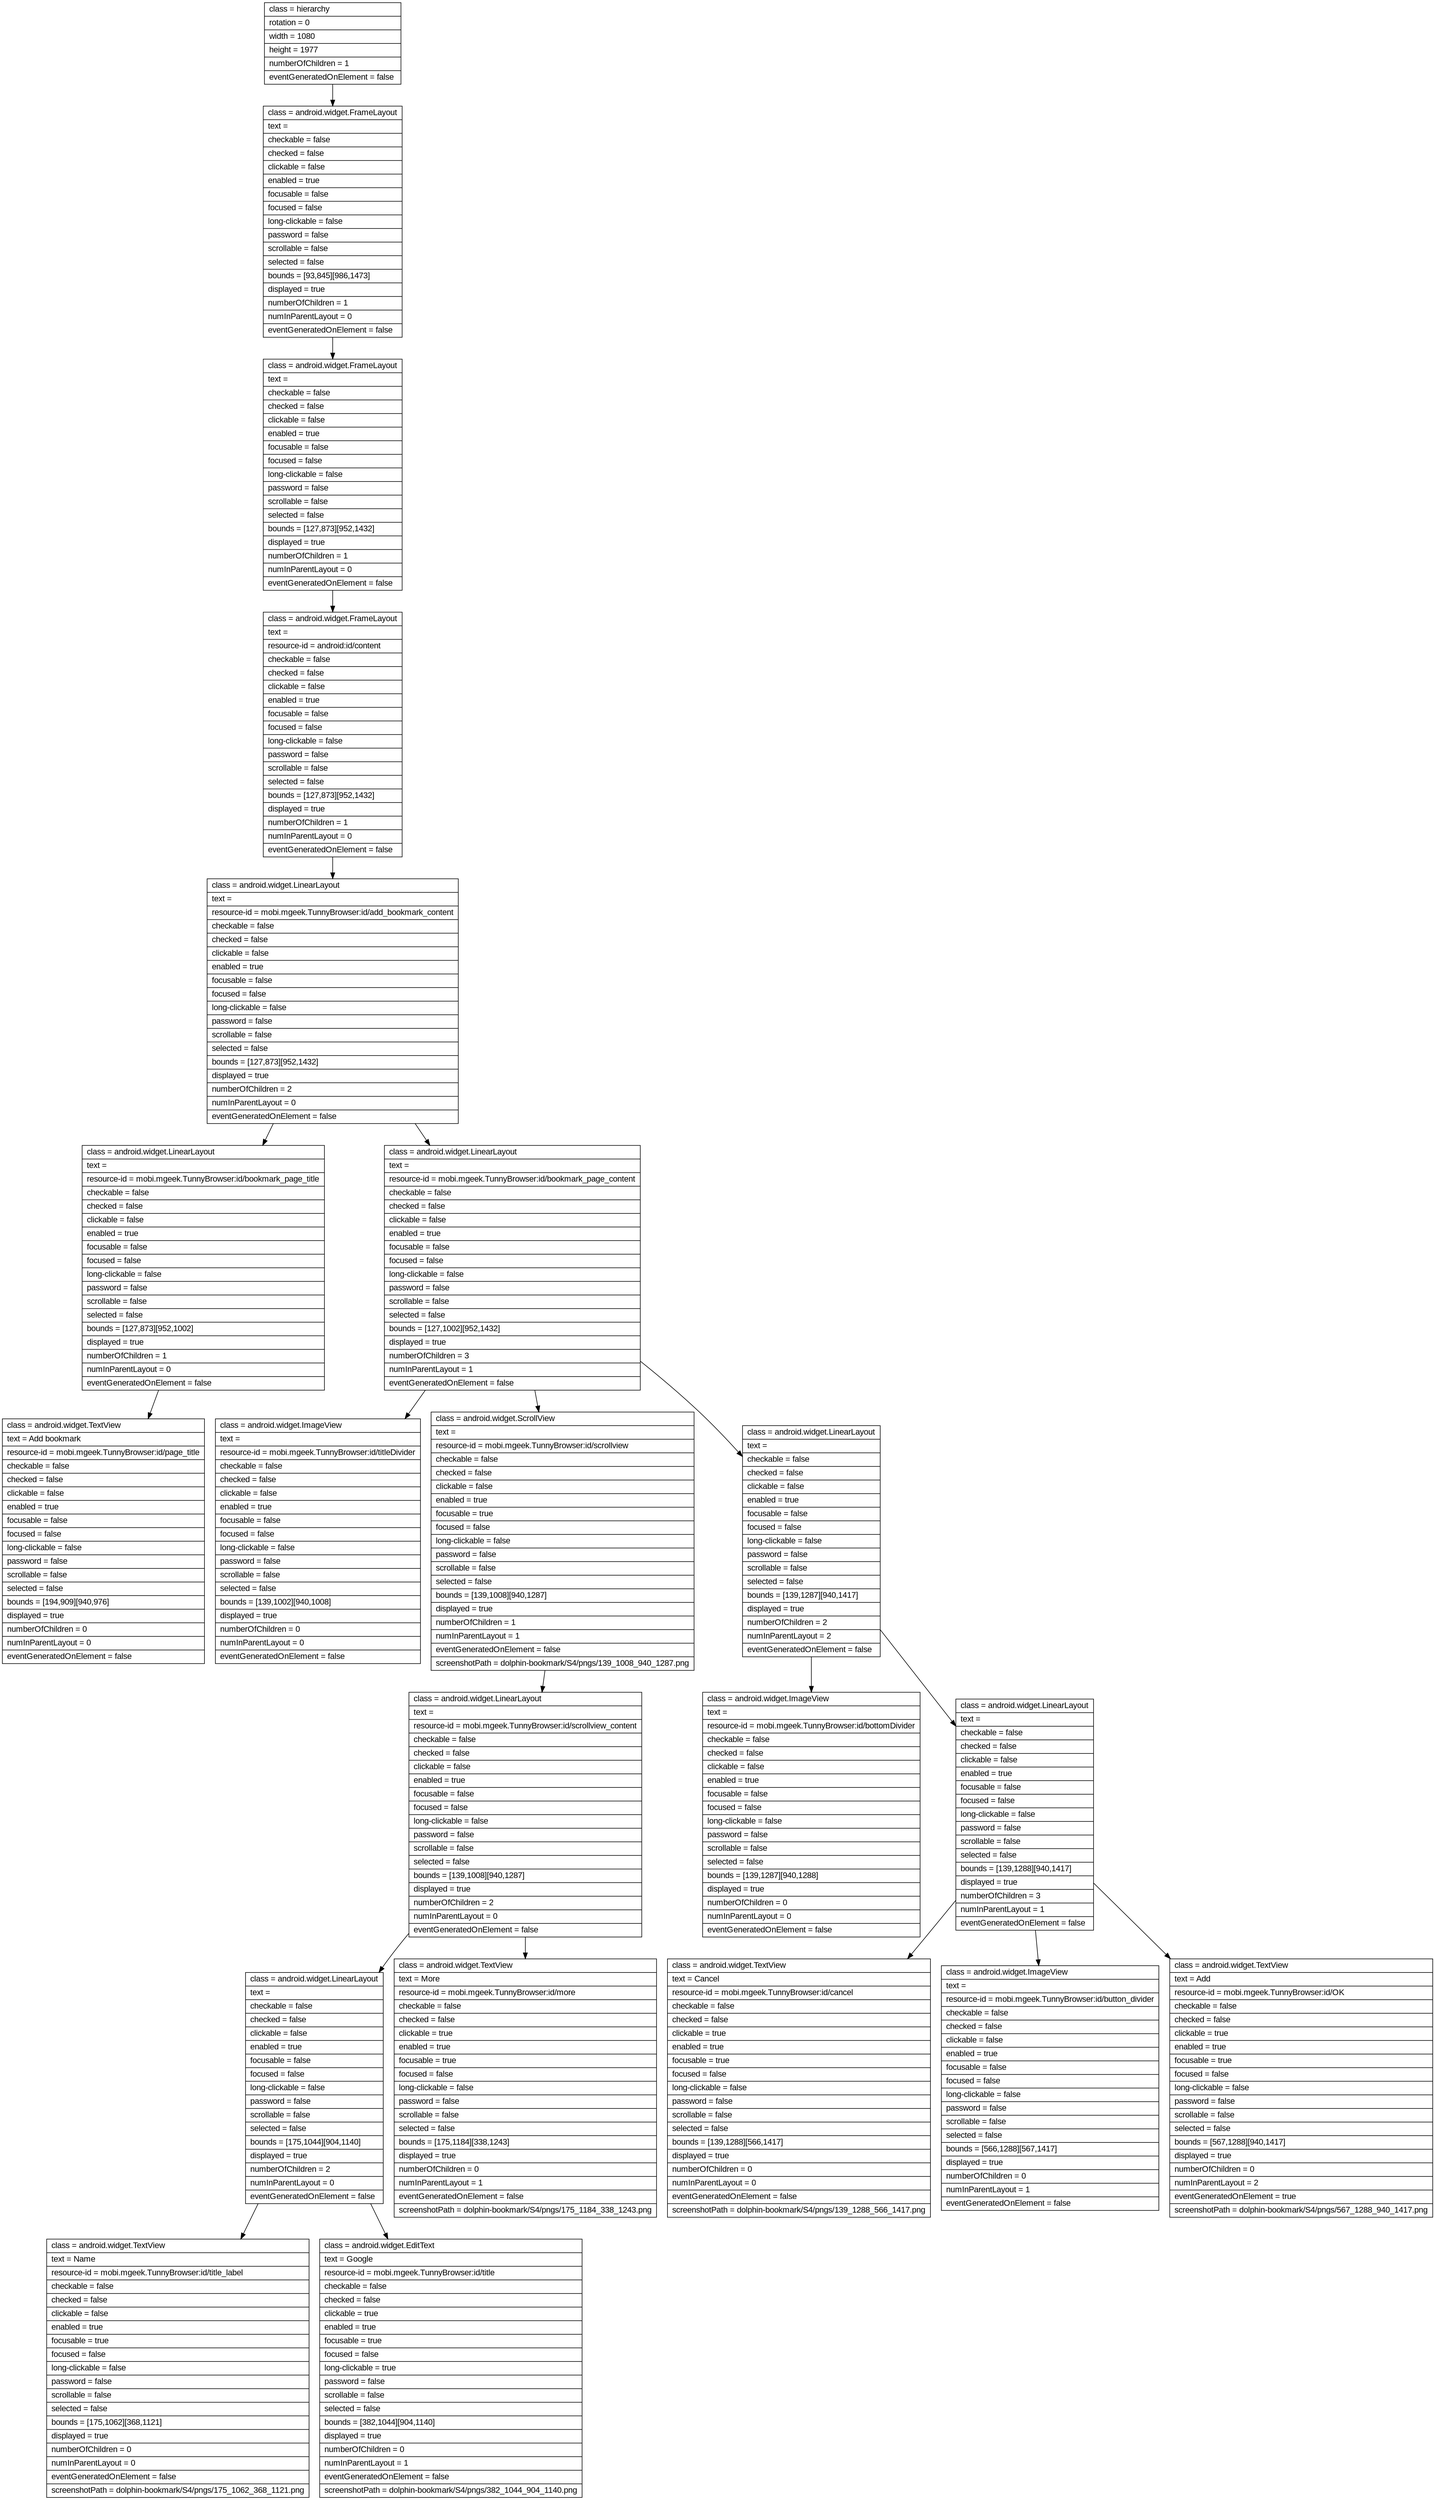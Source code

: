 digraph Layout {

	node [shape=record fontname=Arial];

	0	[label="{class = hierarchy\l|rotation = 0\l|width = 1080\l|height = 1977\l|numberOfChildren = 1\l|eventGeneratedOnElement = false \l}"]
	1	[label="{class = android.widget.FrameLayout\l|text = \l|checkable = false\l|checked = false\l|clickable = false\l|enabled = true\l|focusable = false\l|focused = false\l|long-clickable = false\l|password = false\l|scrollable = false\l|selected = false\l|bounds = [93,845][986,1473]\l|displayed = true\l|numberOfChildren = 1\l|numInParentLayout = 0\l|eventGeneratedOnElement = false \l}"]
	2	[label="{class = android.widget.FrameLayout\l|text = \l|checkable = false\l|checked = false\l|clickable = false\l|enabled = true\l|focusable = false\l|focused = false\l|long-clickable = false\l|password = false\l|scrollable = false\l|selected = false\l|bounds = [127,873][952,1432]\l|displayed = true\l|numberOfChildren = 1\l|numInParentLayout = 0\l|eventGeneratedOnElement = false \l}"]
	3	[label="{class = android.widget.FrameLayout\l|text = \l|resource-id = android:id/content\l|checkable = false\l|checked = false\l|clickable = false\l|enabled = true\l|focusable = false\l|focused = false\l|long-clickable = false\l|password = false\l|scrollable = false\l|selected = false\l|bounds = [127,873][952,1432]\l|displayed = true\l|numberOfChildren = 1\l|numInParentLayout = 0\l|eventGeneratedOnElement = false \l}"]
	4	[label="{class = android.widget.LinearLayout\l|text = \l|resource-id = mobi.mgeek.TunnyBrowser:id/add_bookmark_content\l|checkable = false\l|checked = false\l|clickable = false\l|enabled = true\l|focusable = false\l|focused = false\l|long-clickable = false\l|password = false\l|scrollable = false\l|selected = false\l|bounds = [127,873][952,1432]\l|displayed = true\l|numberOfChildren = 2\l|numInParentLayout = 0\l|eventGeneratedOnElement = false \l}"]
	5	[label="{class = android.widget.LinearLayout\l|text = \l|resource-id = mobi.mgeek.TunnyBrowser:id/bookmark_page_title\l|checkable = false\l|checked = false\l|clickable = false\l|enabled = true\l|focusable = false\l|focused = false\l|long-clickable = false\l|password = false\l|scrollable = false\l|selected = false\l|bounds = [127,873][952,1002]\l|displayed = true\l|numberOfChildren = 1\l|numInParentLayout = 0\l|eventGeneratedOnElement = false \l}"]
	6	[label="{class = android.widget.LinearLayout\l|text = \l|resource-id = mobi.mgeek.TunnyBrowser:id/bookmark_page_content\l|checkable = false\l|checked = false\l|clickable = false\l|enabled = true\l|focusable = false\l|focused = false\l|long-clickable = false\l|password = false\l|scrollable = false\l|selected = false\l|bounds = [127,1002][952,1432]\l|displayed = true\l|numberOfChildren = 3\l|numInParentLayout = 1\l|eventGeneratedOnElement = false \l}"]
	7	[label="{class = android.widget.TextView\l|text = Add bookmark\l|resource-id = mobi.mgeek.TunnyBrowser:id/page_title\l|checkable = false\l|checked = false\l|clickable = false\l|enabled = true\l|focusable = false\l|focused = false\l|long-clickable = false\l|password = false\l|scrollable = false\l|selected = false\l|bounds = [194,909][940,976]\l|displayed = true\l|numberOfChildren = 0\l|numInParentLayout = 0\l|eventGeneratedOnElement = false \l}"]
	8	[label="{class = android.widget.ImageView\l|text = \l|resource-id = mobi.mgeek.TunnyBrowser:id/titleDivider\l|checkable = false\l|checked = false\l|clickable = false\l|enabled = true\l|focusable = false\l|focused = false\l|long-clickable = false\l|password = false\l|scrollable = false\l|selected = false\l|bounds = [139,1002][940,1008]\l|displayed = true\l|numberOfChildren = 0\l|numInParentLayout = 0\l|eventGeneratedOnElement = false \l}"]
	9	[label="{class = android.widget.ScrollView\l|text = \l|resource-id = mobi.mgeek.TunnyBrowser:id/scrollview\l|checkable = false\l|checked = false\l|clickable = false\l|enabled = true\l|focusable = true\l|focused = false\l|long-clickable = false\l|password = false\l|scrollable = false\l|selected = false\l|bounds = [139,1008][940,1287]\l|displayed = true\l|numberOfChildren = 1\l|numInParentLayout = 1\l|eventGeneratedOnElement = false \l|screenshotPath = dolphin-bookmark/S4/pngs/139_1008_940_1287.png\l}"]
	10	[label="{class = android.widget.LinearLayout\l|text = \l|checkable = false\l|checked = false\l|clickable = false\l|enabled = true\l|focusable = false\l|focused = false\l|long-clickable = false\l|password = false\l|scrollable = false\l|selected = false\l|bounds = [139,1287][940,1417]\l|displayed = true\l|numberOfChildren = 2\l|numInParentLayout = 2\l|eventGeneratedOnElement = false \l}"]
	11	[label="{class = android.widget.LinearLayout\l|text = \l|resource-id = mobi.mgeek.TunnyBrowser:id/scrollview_content\l|checkable = false\l|checked = false\l|clickable = false\l|enabled = true\l|focusable = false\l|focused = false\l|long-clickable = false\l|password = false\l|scrollable = false\l|selected = false\l|bounds = [139,1008][940,1287]\l|displayed = true\l|numberOfChildren = 2\l|numInParentLayout = 0\l|eventGeneratedOnElement = false \l}"]
	12	[label="{class = android.widget.ImageView\l|text = \l|resource-id = mobi.mgeek.TunnyBrowser:id/bottomDivider\l|checkable = false\l|checked = false\l|clickable = false\l|enabled = true\l|focusable = false\l|focused = false\l|long-clickable = false\l|password = false\l|scrollable = false\l|selected = false\l|bounds = [139,1287][940,1288]\l|displayed = true\l|numberOfChildren = 0\l|numInParentLayout = 0\l|eventGeneratedOnElement = false \l}"]
	13	[label="{class = android.widget.LinearLayout\l|text = \l|checkable = false\l|checked = false\l|clickable = false\l|enabled = true\l|focusable = false\l|focused = false\l|long-clickable = false\l|password = false\l|scrollable = false\l|selected = false\l|bounds = [139,1288][940,1417]\l|displayed = true\l|numberOfChildren = 3\l|numInParentLayout = 1\l|eventGeneratedOnElement = false \l}"]
	14	[label="{class = android.widget.LinearLayout\l|text = \l|checkable = false\l|checked = false\l|clickable = false\l|enabled = true\l|focusable = false\l|focused = false\l|long-clickable = false\l|password = false\l|scrollable = false\l|selected = false\l|bounds = [175,1044][904,1140]\l|displayed = true\l|numberOfChildren = 2\l|numInParentLayout = 0\l|eventGeneratedOnElement = false \l}"]
	15	[label="{class = android.widget.TextView\l|text = More\l|resource-id = mobi.mgeek.TunnyBrowser:id/more\l|checkable = false\l|checked = false\l|clickable = true\l|enabled = true\l|focusable = true\l|focused = false\l|long-clickable = false\l|password = false\l|scrollable = false\l|selected = false\l|bounds = [175,1184][338,1243]\l|displayed = true\l|numberOfChildren = 0\l|numInParentLayout = 1\l|eventGeneratedOnElement = false \l|screenshotPath = dolphin-bookmark/S4/pngs/175_1184_338_1243.png\l}"]
	16	[label="{class = android.widget.TextView\l|text = Cancel\l|resource-id = mobi.mgeek.TunnyBrowser:id/cancel\l|checkable = false\l|checked = false\l|clickable = true\l|enabled = true\l|focusable = true\l|focused = false\l|long-clickable = false\l|password = false\l|scrollable = false\l|selected = false\l|bounds = [139,1288][566,1417]\l|displayed = true\l|numberOfChildren = 0\l|numInParentLayout = 0\l|eventGeneratedOnElement = false \l|screenshotPath = dolphin-bookmark/S4/pngs/139_1288_566_1417.png\l}"]
	17	[label="{class = android.widget.ImageView\l|text = \l|resource-id = mobi.mgeek.TunnyBrowser:id/button_divider\l|checkable = false\l|checked = false\l|clickable = false\l|enabled = true\l|focusable = false\l|focused = false\l|long-clickable = false\l|password = false\l|scrollable = false\l|selected = false\l|bounds = [566,1288][567,1417]\l|displayed = true\l|numberOfChildren = 0\l|numInParentLayout = 1\l|eventGeneratedOnElement = false \l}"]
	18	[label="{class = android.widget.TextView\l|text = Add\l|resource-id = mobi.mgeek.TunnyBrowser:id/OK\l|checkable = false\l|checked = false\l|clickable = true\l|enabled = true\l|focusable = true\l|focused = false\l|long-clickable = false\l|password = false\l|scrollable = false\l|selected = false\l|bounds = [567,1288][940,1417]\l|displayed = true\l|numberOfChildren = 0\l|numInParentLayout = 2\l|eventGeneratedOnElement = true \l|screenshotPath = dolphin-bookmark/S4/pngs/567_1288_940_1417.png\l}"]
	19	[label="{class = android.widget.TextView\l|text = Name\l|resource-id = mobi.mgeek.TunnyBrowser:id/title_label\l|checkable = false\l|checked = false\l|clickable = false\l|enabled = true\l|focusable = true\l|focused = false\l|long-clickable = false\l|password = false\l|scrollable = false\l|selected = false\l|bounds = [175,1062][368,1121]\l|displayed = true\l|numberOfChildren = 0\l|numInParentLayout = 0\l|eventGeneratedOnElement = false \l|screenshotPath = dolphin-bookmark/S4/pngs/175_1062_368_1121.png\l}"]
	20	[label="{class = android.widget.EditText\l|text = Google\l|resource-id = mobi.mgeek.TunnyBrowser:id/title\l|checkable = false\l|checked = false\l|clickable = true\l|enabled = true\l|focusable = true\l|focused = false\l|long-clickable = true\l|password = false\l|scrollable = false\l|selected = false\l|bounds = [382,1044][904,1140]\l|displayed = true\l|numberOfChildren = 0\l|numInParentLayout = 1\l|eventGeneratedOnElement = false \l|screenshotPath = dolphin-bookmark/S4/pngs/382_1044_904_1140.png\l}"]


	0 -> 1
	1 -> 2
	2 -> 3
	3 -> 4
	4 -> 5
	4 -> 6
	5 -> 7
	6 -> 8
	6 -> 9
	6 -> 10
	9 -> 11
	10 -> 12
	10 -> 13
	11 -> 14
	11 -> 15
	13 -> 16
	13 -> 17
	13 -> 18
	14 -> 19
	14 -> 20


}